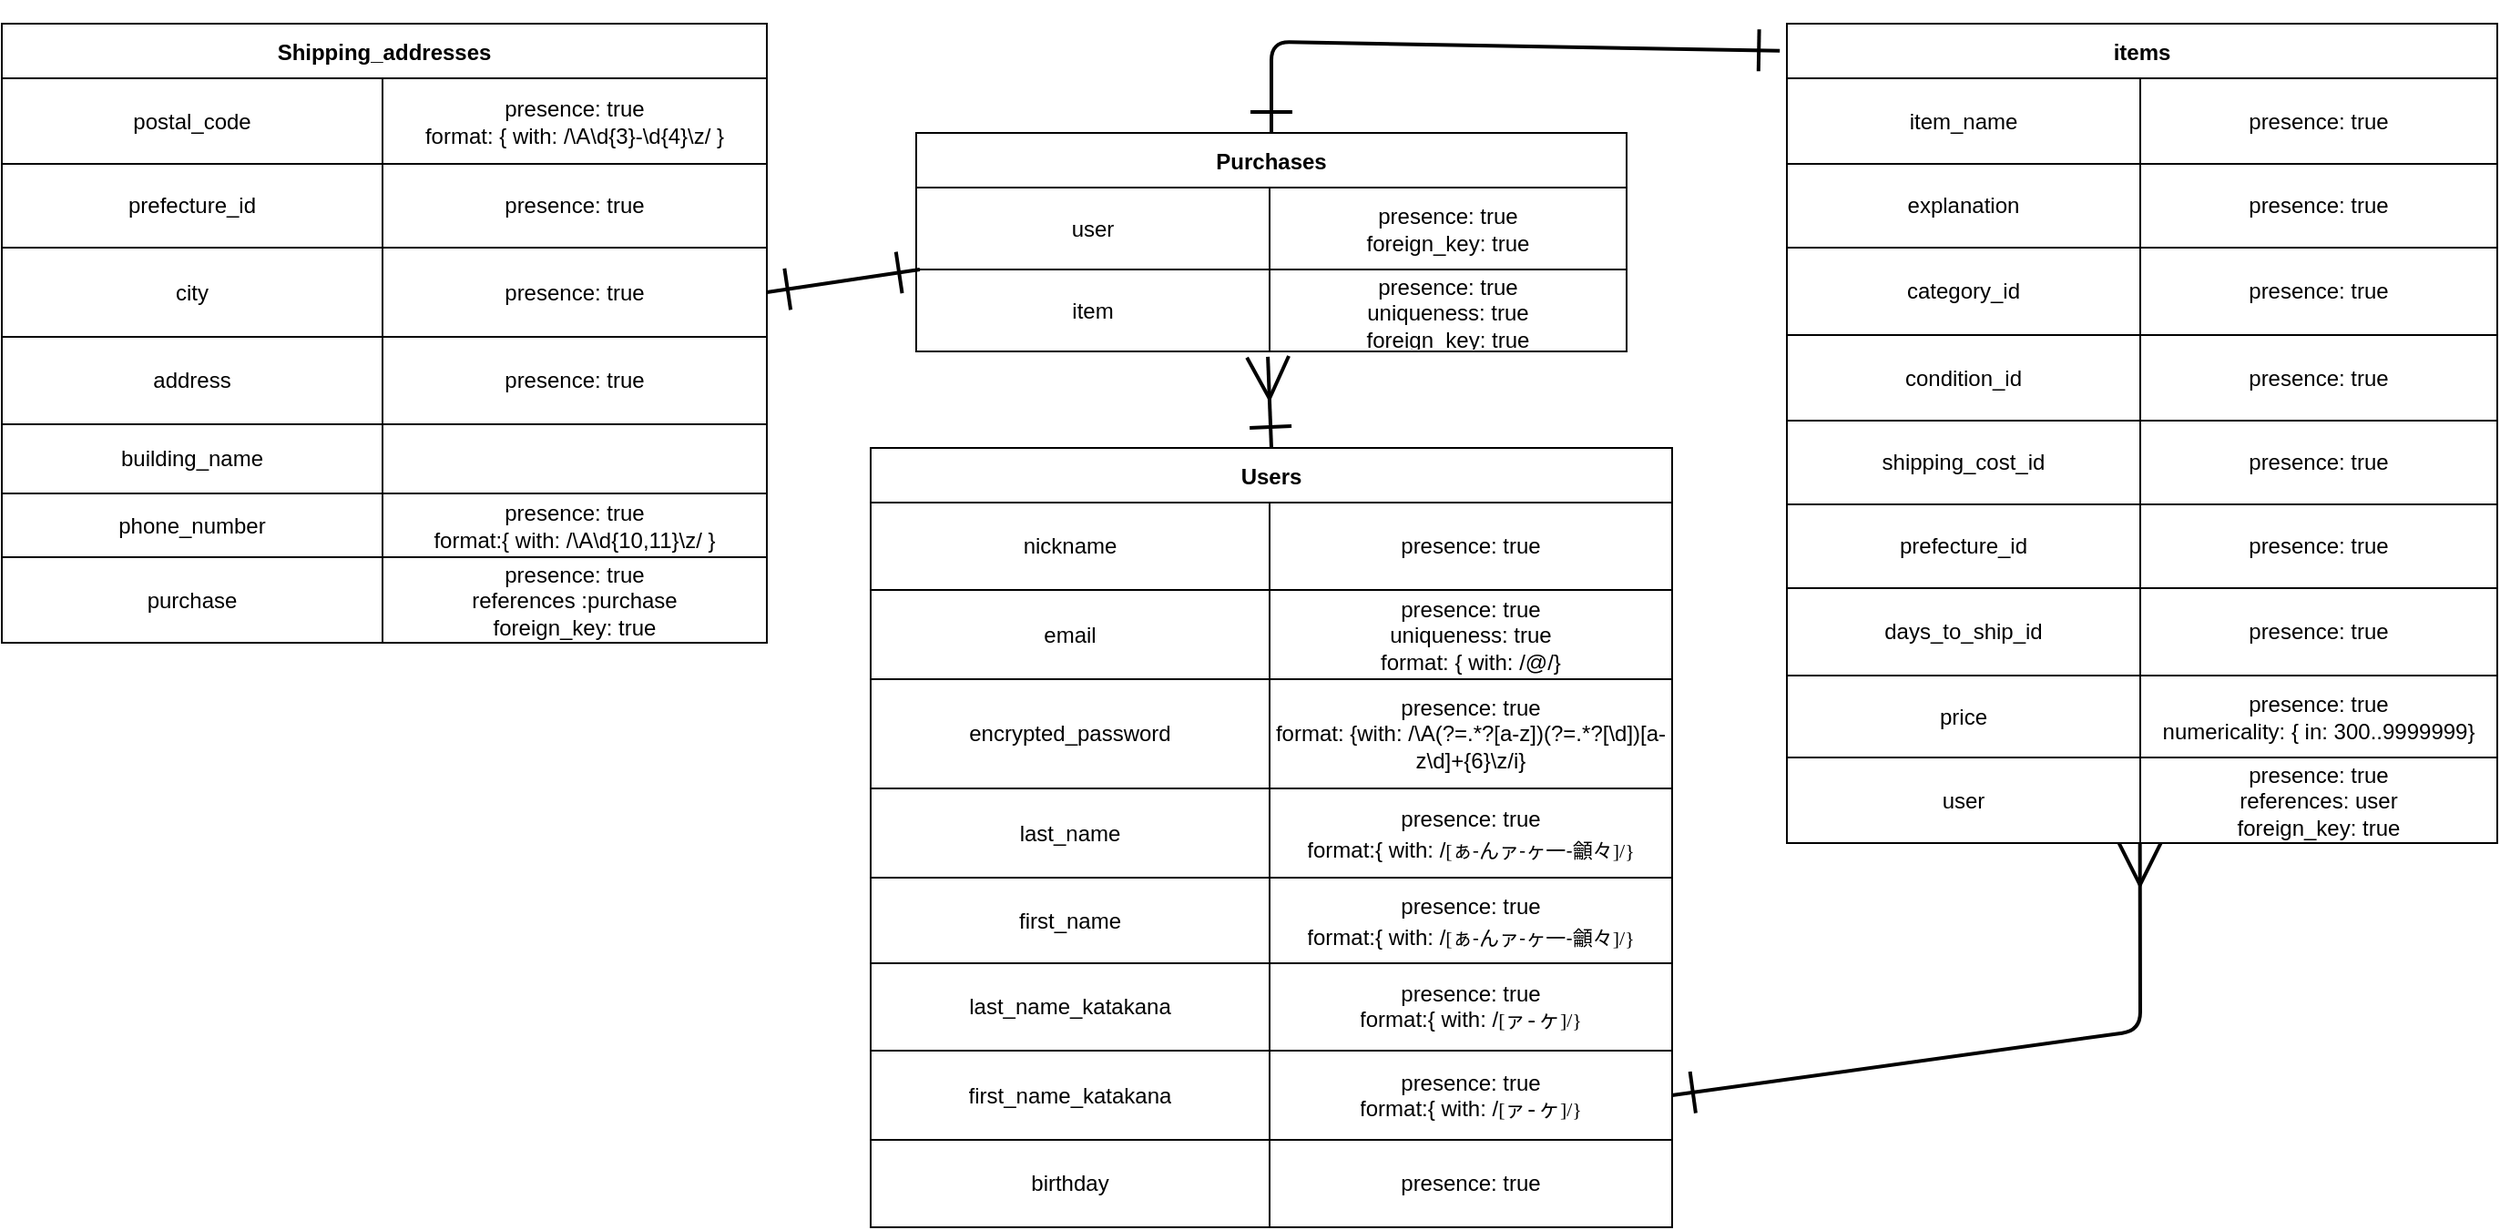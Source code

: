 <mxfile>
    <diagram id="38Q4WbtBEE8uO13b0ask" name="ページ1">
        <mxGraphModel dx="658" dy="1976" grid="1" gridSize="10" guides="1" tooltips="1" connect="1" arrows="1" fold="1" page="1" pageScale="1" pageWidth="827" pageHeight="1169" math="0" shadow="0">
            <root>
                <mxCell id="0"/>
                <mxCell id="1" parent="0"/>
                <mxCell id="216" style="edgeStyle=none;html=1;fontSize=11;fontColor=#000000;endArrow=ERmany;endFill=0;strokeWidth=2;endSize=20;startArrow=ERone;startFill=0;targetPerimeterSpacing=0;sourcePerimeterSpacing=0;startSize=20;entryX=0.497;entryY=1;entryDx=0;entryDy=0;exitX=1;exitY=0.5;exitDx=0;exitDy=0;entryPerimeter=0;" parent="1" source="94" target="142" edge="1">
                    <mxGeometry relative="1" as="geometry">
                        <mxPoint x="610" y="-500" as="sourcePoint"/>
                        <Array as="points">
                            <mxPoint x="1184" y="-457"/>
                        </Array>
                    </mxGeometry>
                </mxCell>
                <mxCell id="67" value="Users" style="shape=table;startSize=30;container=1;collapsible=0;childLayout=tableLayout;fontStyle=1;align=center;pointerEvents=1;" parent="1" vertex="1">
                    <mxGeometry x="487" y="-777" width="440" height="428" as="geometry"/>
                </mxCell>
                <mxCell id="68" value="" style="shape=partialRectangle;html=1;whiteSpace=wrap;collapsible=0;dropTarget=0;pointerEvents=0;fillColor=none;top=0;left=0;bottom=0;right=0;points=[[0,0.5],[1,0.5]];portConstraint=eastwest;" parent="67" vertex="1">
                    <mxGeometry y="30" width="440" height="48" as="geometry"/>
                </mxCell>
                <mxCell id="69" value="&lt;span style=&quot;text-align: left&quot;&gt;nickname&lt;/span&gt;" style="shape=partialRectangle;html=1;whiteSpace=wrap;connectable=0;fillColor=none;top=0;left=0;bottom=0;right=0;overflow=hidden;pointerEvents=1;" parent="68" vertex="1">
                    <mxGeometry width="219" height="48" as="geometry">
                        <mxRectangle width="219" height="48" as="alternateBounds"/>
                    </mxGeometry>
                </mxCell>
                <mxCell id="70" value="presence: true" style="shape=partialRectangle;html=1;whiteSpace=wrap;connectable=0;fillColor=none;top=0;left=0;bottom=0;right=0;overflow=hidden;pointerEvents=1;" parent="68" vertex="1">
                    <mxGeometry x="219" width="221" height="48" as="geometry">
                        <mxRectangle width="221" height="48" as="alternateBounds"/>
                    </mxGeometry>
                </mxCell>
                <mxCell id="72" value="" style="shape=partialRectangle;html=1;whiteSpace=wrap;collapsible=0;dropTarget=0;pointerEvents=0;fillColor=none;top=0;left=0;bottom=0;right=0;points=[[0,0.5],[1,0.5]];portConstraint=eastwest;" parent="67" vertex="1">
                    <mxGeometry y="78" width="440" height="49" as="geometry"/>
                </mxCell>
                <mxCell id="73" value="&lt;div style=&quot;text-align: left&quot;&gt;&lt;span&gt;email&lt;/span&gt;&lt;/div&gt;" style="shape=partialRectangle;html=1;whiteSpace=wrap;connectable=0;fillColor=none;top=0;left=0;bottom=0;right=0;overflow=hidden;pointerEvents=1;" parent="72" vertex="1">
                    <mxGeometry width="219" height="49" as="geometry">
                        <mxRectangle width="219" height="49" as="alternateBounds"/>
                    </mxGeometry>
                </mxCell>
                <mxCell id="74" value="&lt;span&gt;presence: true&lt;br&gt;uniqueness: true&lt;br&gt;format: { with: /@/}&lt;br&gt;&lt;/span&gt;" style="shape=partialRectangle;html=1;whiteSpace=wrap;connectable=0;fillColor=none;top=0;left=0;bottom=0;right=0;overflow=hidden;pointerEvents=1;" parent="72" vertex="1">
                    <mxGeometry x="219" width="221" height="49" as="geometry">
                        <mxRectangle width="221" height="49" as="alternateBounds"/>
                    </mxGeometry>
                </mxCell>
                <mxCell id="76" value="" style="shape=partialRectangle;html=1;whiteSpace=wrap;collapsible=0;dropTarget=0;pointerEvents=0;fillColor=none;top=0;left=0;bottom=0;right=0;points=[[0,0.5],[1,0.5]];portConstraint=eastwest;" parent="67" vertex="1">
                    <mxGeometry y="127" width="440" height="60" as="geometry"/>
                </mxCell>
                <mxCell id="77" value="&lt;span style=&quot;text-align: left&quot;&gt;encrypted_password&lt;br&gt;&lt;/span&gt;" style="shape=partialRectangle;html=1;whiteSpace=wrap;connectable=0;fillColor=none;top=0;left=0;bottom=0;right=0;overflow=hidden;pointerEvents=1;" parent="76" vertex="1">
                    <mxGeometry width="219" height="60" as="geometry">
                        <mxRectangle width="219" height="60" as="alternateBounds"/>
                    </mxGeometry>
                </mxCell>
                <mxCell id="78" value="&lt;span&gt;presence: true&lt;br&gt;format: {with: /\A(?=.*?[a-z])(?=.*?[\d])[a-z\d]+{6}\z/i}&lt;br&gt;&lt;/span&gt;" style="shape=partialRectangle;html=1;whiteSpace=wrap;connectable=0;fillColor=none;top=0;left=0;bottom=0;right=0;overflow=hidden;pointerEvents=1;" parent="76" vertex="1">
                    <mxGeometry x="219" width="221" height="60" as="geometry">
                        <mxRectangle width="221" height="60" as="alternateBounds"/>
                    </mxGeometry>
                </mxCell>
                <mxCell id="85" style="shape=partialRectangle;html=1;whiteSpace=wrap;collapsible=0;dropTarget=0;pointerEvents=0;fillColor=none;top=0;left=0;bottom=0;right=0;points=[[0,0.5],[1,0.5]];portConstraint=eastwest;" parent="67" vertex="1">
                    <mxGeometry y="187" width="440" height="49" as="geometry"/>
                </mxCell>
                <mxCell id="86" value="&lt;span style=&quot;text-align: left&quot;&gt;last_name&lt;/span&gt;" style="shape=partialRectangle;html=1;whiteSpace=wrap;connectable=0;fillColor=none;top=0;left=0;bottom=0;right=0;overflow=hidden;pointerEvents=1;" parent="85" vertex="1">
                    <mxGeometry width="219" height="49" as="geometry">
                        <mxRectangle width="219" height="49" as="alternateBounds"/>
                    </mxGeometry>
                </mxCell>
                <mxCell id="87" value="&lt;span&gt;presence: true&lt;br&gt;format:{ with: /&lt;/span&gt;&lt;font style=&quot;font-size: 11px&quot;&gt;&lt;span style=&quot;font-family: &amp;#34;hiragino sans&amp;#34;&quot;&gt;[ぁ&lt;/span&gt;&lt;span class=&quot;s1&quot; style=&quot;font-stretch: normal ; line-height: normal ; font-family: &amp;#34;helvetica neue&amp;#34;&quot;&gt;-&lt;/span&gt;&lt;span style=&quot;font-family: &amp;#34;hiragino sans&amp;#34;&quot;&gt;んァ&lt;/span&gt;&lt;span class=&quot;s1&quot; style=&quot;font-stretch: normal ; line-height: normal ; font-family: &amp;#34;helvetica neue&amp;#34;&quot;&gt;-&lt;/span&gt;&lt;span style=&quot;font-family: &amp;#34;hiragino sans&amp;#34;&quot;&gt;ヶ一&lt;/span&gt;&lt;span class=&quot;s1&quot; style=&quot;font-stretch: normal ; line-height: normal ; font-family: &amp;#34;helvetica neue&amp;#34;&quot;&gt;-&lt;/span&gt;&lt;span style=&quot;font-family: &amp;#34;hiragino sans&amp;#34;&quot;&gt;龥々]/}&lt;/span&gt;&lt;/font&gt;" style="shape=partialRectangle;html=1;whiteSpace=wrap;connectable=0;fillColor=none;top=0;left=0;bottom=0;right=0;overflow=hidden;pointerEvents=1;" parent="85" vertex="1">
                    <mxGeometry x="219" width="221" height="49" as="geometry">
                        <mxRectangle width="221" height="49" as="alternateBounds"/>
                    </mxGeometry>
                </mxCell>
                <mxCell id="88" style="shape=partialRectangle;html=1;whiteSpace=wrap;collapsible=0;dropTarget=0;pointerEvents=0;fillColor=none;top=0;left=0;bottom=0;right=0;points=[[0,0.5],[1,0.5]];portConstraint=eastwest;" parent="67" vertex="1">
                    <mxGeometry y="236" width="440" height="47" as="geometry"/>
                </mxCell>
                <mxCell id="89" value="&lt;span style=&quot;text-align: left&quot;&gt;first_name&lt;/span&gt;" style="shape=partialRectangle;html=1;whiteSpace=wrap;connectable=0;fillColor=none;top=0;left=0;bottom=0;right=0;overflow=hidden;pointerEvents=1;" parent="88" vertex="1">
                    <mxGeometry width="219" height="47" as="geometry">
                        <mxRectangle width="219" height="47" as="alternateBounds"/>
                    </mxGeometry>
                </mxCell>
                <mxCell id="90" value="presence: true&lt;br&gt;format:{ with: /&lt;font style=&quot;font-size: 11px&quot;&gt;&lt;span style=&quot;font-family: &amp;#34;hiragino sans&amp;#34;&quot;&gt;[ぁ&lt;/span&gt;&lt;span class=&quot;s1&quot; style=&quot;font-stretch: normal ; line-height: normal ; font-family: &amp;#34;helvetica neue&amp;#34;&quot;&gt;-&lt;/span&gt;&lt;span style=&quot;font-family: &amp;#34;hiragino sans&amp;#34;&quot;&gt;んァ&lt;/span&gt;&lt;span class=&quot;s1&quot; style=&quot;font-stretch: normal ; line-height: normal ; font-family: &amp;#34;helvetica neue&amp;#34;&quot;&gt;-&lt;/span&gt;&lt;span style=&quot;font-family: &amp;#34;hiragino sans&amp;#34;&quot;&gt;ヶ一&lt;/span&gt;&lt;span class=&quot;s1&quot; style=&quot;font-stretch: normal ; line-height: normal ; font-family: &amp;#34;helvetica neue&amp;#34;&quot;&gt;-&lt;/span&gt;&lt;span style=&quot;font-family: &amp;#34;hiragino sans&amp;#34;&quot;&gt;龥々]/}&lt;/span&gt;&lt;/font&gt;" style="shape=partialRectangle;html=1;whiteSpace=wrap;connectable=0;fillColor=none;top=0;left=0;bottom=0;right=0;overflow=hidden;pointerEvents=1;" parent="88" vertex="1">
                    <mxGeometry x="219" width="221" height="47" as="geometry">
                        <mxRectangle width="221" height="47" as="alternateBounds"/>
                    </mxGeometry>
                </mxCell>
                <mxCell id="91" style="shape=partialRectangle;html=1;whiteSpace=wrap;collapsible=0;dropTarget=0;pointerEvents=0;fillColor=none;top=0;left=0;bottom=0;right=0;points=[[0,0.5],[1,0.5]];portConstraint=eastwest;" parent="67" vertex="1">
                    <mxGeometry y="283" width="440" height="48" as="geometry"/>
                </mxCell>
                <mxCell id="92" value="&lt;span style=&quot;text-align: left&quot;&gt;last_name_katakana&lt;/span&gt;" style="shape=partialRectangle;html=1;whiteSpace=wrap;connectable=0;fillColor=none;top=0;left=0;bottom=0;right=0;overflow=hidden;pointerEvents=1;" parent="91" vertex="1">
                    <mxGeometry width="219" height="48" as="geometry">
                        <mxRectangle width="219" height="48" as="alternateBounds"/>
                    </mxGeometry>
                </mxCell>
                <mxCell id="93" value="presence: true&lt;br&gt;format:{ with: /&lt;font style=&quot;font-size: 11px&quot;&gt;&lt;span style=&quot;font-family: &amp;#34;hiragino sans&amp;#34;&quot;&gt;[ァ&lt;/span&gt;&lt;span style=&quot;background-color: rgb(255 , 255 , 255) ; font-family: &amp;#34;menlo&amp;#34; , &amp;#34;monaco&amp;#34; , &amp;#34;courier new&amp;#34; , monospace ; font-size: 12px&quot;&gt;-ヶ&lt;/span&gt;&lt;/font&gt;&lt;span style=&quot;font-family: &amp;#34;hiragino sans&amp;#34; ; font-size: 11px&quot;&gt;]/}&lt;/span&gt;" style="shape=partialRectangle;html=1;whiteSpace=wrap;connectable=0;fillColor=none;top=0;left=0;bottom=0;right=0;overflow=hidden;pointerEvents=1;" parent="91" vertex="1">
                    <mxGeometry x="219" width="221" height="48" as="geometry">
                        <mxRectangle width="221" height="48" as="alternateBounds"/>
                    </mxGeometry>
                </mxCell>
                <mxCell id="94" style="shape=partialRectangle;html=1;whiteSpace=wrap;collapsible=0;dropTarget=0;pointerEvents=0;fillColor=none;top=0;left=0;bottom=0;right=0;points=[[0,0.5],[1,0.5]];portConstraint=eastwest;" parent="67" vertex="1">
                    <mxGeometry y="331" width="440" height="49" as="geometry"/>
                </mxCell>
                <mxCell id="95" value="&lt;span style=&quot;text-align: left&quot;&gt;first_name_katakana&lt;/span&gt;" style="shape=partialRectangle;html=1;whiteSpace=wrap;connectable=0;fillColor=none;top=0;left=0;bottom=0;right=0;overflow=hidden;pointerEvents=1;" parent="94" vertex="1">
                    <mxGeometry width="219" height="49" as="geometry">
                        <mxRectangle width="219" height="49" as="alternateBounds"/>
                    </mxGeometry>
                </mxCell>
                <mxCell id="96" value="presence: true&lt;br&gt;format:{ with: /&lt;font style=&quot;font-size: 11px&quot;&gt;&lt;span style=&quot;font-family: &amp;#34;hiragino sans&amp;#34;&quot;&gt;[ァ&lt;/span&gt;&lt;span style=&quot;background-color: rgb(255 , 255 , 255) ; font-family: &amp;#34;menlo&amp;#34; , &amp;#34;monaco&amp;#34; , &amp;#34;courier new&amp;#34; , monospace ; font-size: 12px&quot;&gt;-ヶ&lt;/span&gt;&lt;/font&gt;&lt;span style=&quot;font-family: &amp;#34;hiragino sans&amp;#34; ; font-size: 11px&quot;&gt;]/}&lt;/span&gt;" style="shape=partialRectangle;html=1;whiteSpace=wrap;connectable=0;fillColor=none;top=0;left=0;bottom=0;right=0;overflow=hidden;pointerEvents=1;" parent="94" vertex="1">
                    <mxGeometry x="219" width="221" height="49" as="geometry">
                        <mxRectangle width="221" height="49" as="alternateBounds"/>
                    </mxGeometry>
                </mxCell>
                <mxCell id="97" style="shape=partialRectangle;html=1;whiteSpace=wrap;collapsible=0;dropTarget=0;pointerEvents=0;fillColor=none;top=0;left=0;bottom=0;right=0;points=[[0,0.5],[1,0.5]];portConstraint=eastwest;" parent="67" vertex="1">
                    <mxGeometry y="380" width="440" height="48" as="geometry"/>
                </mxCell>
                <mxCell id="98" value="&lt;span style=&quot;text-align: left&quot;&gt;birthday&lt;/span&gt;" style="shape=partialRectangle;html=1;whiteSpace=wrap;connectable=0;fillColor=none;top=0;left=0;bottom=0;right=0;overflow=hidden;pointerEvents=1;" parent="97" vertex="1">
                    <mxGeometry width="219" height="48" as="geometry">
                        <mxRectangle width="219" height="48" as="alternateBounds"/>
                    </mxGeometry>
                </mxCell>
                <mxCell id="99" value="&lt;span&gt;presence: true&lt;/span&gt;" style="shape=partialRectangle;html=1;whiteSpace=wrap;connectable=0;fillColor=none;top=0;left=0;bottom=0;right=0;overflow=hidden;pointerEvents=1;" parent="97" vertex="1">
                    <mxGeometry x="219" width="221" height="48" as="geometry">
                        <mxRectangle width="221" height="48" as="alternateBounds"/>
                    </mxGeometry>
                </mxCell>
                <mxCell id="114" value="items" style="shape=table;startSize=30;container=1;collapsible=0;childLayout=tableLayout;fontStyle=1;align=center;pointerEvents=1;" parent="1" vertex="1">
                    <mxGeometry x="990" y="-1010" width="390" height="450" as="geometry"/>
                </mxCell>
                <mxCell id="115" value="" style="shape=partialRectangle;html=1;whiteSpace=wrap;collapsible=0;dropTarget=0;pointerEvents=0;fillColor=none;top=0;left=0;bottom=0;right=0;points=[[0,0.5],[1,0.5]];portConstraint=eastwest;" parent="114" vertex="1">
                    <mxGeometry y="30" width="390" height="47" as="geometry"/>
                </mxCell>
                <mxCell id="116" value="&lt;span style=&quot;text-align: left&quot;&gt;item_name&lt;/span&gt;" style="shape=partialRectangle;html=1;whiteSpace=wrap;connectable=0;fillColor=none;top=0;left=0;bottom=0;right=0;overflow=hidden;pointerEvents=1;" parent="115" vertex="1">
                    <mxGeometry width="194" height="47" as="geometry">
                        <mxRectangle width="194" height="47" as="alternateBounds"/>
                    </mxGeometry>
                </mxCell>
                <mxCell id="117" value="presence: true" style="shape=partialRectangle;html=1;whiteSpace=wrap;connectable=0;fillColor=none;top=0;left=0;bottom=0;right=0;overflow=hidden;pointerEvents=1;" parent="115" vertex="1">
                    <mxGeometry x="194" width="196" height="47" as="geometry">
                        <mxRectangle width="196" height="47" as="alternateBounds"/>
                    </mxGeometry>
                </mxCell>
                <mxCell id="118" value="" style="shape=partialRectangle;html=1;whiteSpace=wrap;collapsible=0;dropTarget=0;pointerEvents=0;fillColor=none;top=0;left=0;bottom=0;right=0;points=[[0,0.5],[1,0.5]];portConstraint=eastwest;" parent="114" vertex="1">
                    <mxGeometry y="77" width="390" height="46" as="geometry"/>
                </mxCell>
                <mxCell id="119" value="&lt;span style=&quot;text-align: left&quot;&gt;explanation&lt;/span&gt;" style="shape=partialRectangle;html=1;whiteSpace=wrap;connectable=0;fillColor=none;top=0;left=0;bottom=0;right=0;overflow=hidden;pointerEvents=1;" parent="118" vertex="1">
                    <mxGeometry width="194" height="46" as="geometry">
                        <mxRectangle width="194" height="46" as="alternateBounds"/>
                    </mxGeometry>
                </mxCell>
                <mxCell id="120" value="&lt;span&gt;presence: true&lt;br&gt;&lt;/span&gt;" style="shape=partialRectangle;html=1;whiteSpace=wrap;connectable=0;fillColor=none;top=0;left=0;bottom=0;right=0;overflow=hidden;pointerEvents=1;" parent="118" vertex="1">
                    <mxGeometry x="194" width="196" height="46" as="geometry">
                        <mxRectangle width="196" height="46" as="alternateBounds"/>
                    </mxGeometry>
                </mxCell>
                <mxCell id="121" value="" style="shape=partialRectangle;html=1;whiteSpace=wrap;collapsible=0;dropTarget=0;pointerEvents=0;fillColor=none;top=0;left=0;bottom=0;right=0;points=[[0,0.5],[1,0.5]];portConstraint=eastwest;" parent="114" vertex="1">
                    <mxGeometry y="123" width="390" height="48" as="geometry"/>
                </mxCell>
                <mxCell id="122" value="&lt;span style=&quot;text-align: left&quot;&gt;category_id&lt;/span&gt;" style="shape=partialRectangle;html=1;whiteSpace=wrap;connectable=0;fillColor=none;top=0;left=0;bottom=0;right=0;overflow=hidden;pointerEvents=1;" parent="121" vertex="1">
                    <mxGeometry width="194" height="48" as="geometry">
                        <mxRectangle width="194" height="48" as="alternateBounds"/>
                    </mxGeometry>
                </mxCell>
                <mxCell id="123" value="&lt;span&gt;presence: true&lt;br&gt;&lt;/span&gt;" style="shape=partialRectangle;html=1;whiteSpace=wrap;connectable=0;fillColor=none;top=0;left=0;bottom=0;right=0;overflow=hidden;pointerEvents=1;" parent="121" vertex="1">
                    <mxGeometry x="194" width="196" height="48" as="geometry">
                        <mxRectangle width="196" height="48" as="alternateBounds"/>
                    </mxGeometry>
                </mxCell>
                <mxCell id="124" style="shape=partialRectangle;html=1;whiteSpace=wrap;collapsible=0;dropTarget=0;pointerEvents=0;fillColor=none;top=0;left=0;bottom=0;right=0;points=[[0,0.5],[1,0.5]];portConstraint=eastwest;" parent="114" vertex="1">
                    <mxGeometry y="171" width="390" height="47" as="geometry"/>
                </mxCell>
                <mxCell id="125" value="&lt;span style=&quot;text-align: left&quot;&gt;condition_id&lt;/span&gt;" style="shape=partialRectangle;html=1;whiteSpace=wrap;connectable=0;fillColor=none;top=0;left=0;bottom=0;right=0;overflow=hidden;pointerEvents=1;" parent="124" vertex="1">
                    <mxGeometry width="194" height="47" as="geometry">
                        <mxRectangle width="194" height="47" as="alternateBounds"/>
                    </mxGeometry>
                </mxCell>
                <mxCell id="126" value="presence: true" style="shape=partialRectangle;html=1;whiteSpace=wrap;connectable=0;fillColor=none;top=0;left=0;bottom=0;right=0;overflow=hidden;pointerEvents=1;" parent="124" vertex="1">
                    <mxGeometry x="194" width="196" height="47" as="geometry">
                        <mxRectangle width="196" height="47" as="alternateBounds"/>
                    </mxGeometry>
                </mxCell>
                <mxCell id="127" style="shape=partialRectangle;html=1;whiteSpace=wrap;collapsible=0;dropTarget=0;pointerEvents=0;fillColor=none;top=0;left=0;bottom=0;right=0;points=[[0,0.5],[1,0.5]];portConstraint=eastwest;" parent="114" vertex="1">
                    <mxGeometry y="218" width="390" height="46" as="geometry"/>
                </mxCell>
                <mxCell id="128" value="&lt;span style=&quot;text-align: left&quot;&gt;shipping_cost_id&lt;/span&gt;" style="shape=partialRectangle;html=1;whiteSpace=wrap;connectable=0;fillColor=none;top=0;left=0;bottom=0;right=0;overflow=hidden;pointerEvents=1;" parent="127" vertex="1">
                    <mxGeometry width="194" height="46" as="geometry">
                        <mxRectangle width="194" height="46" as="alternateBounds"/>
                    </mxGeometry>
                </mxCell>
                <mxCell id="129" value="presence: true" style="shape=partialRectangle;html=1;whiteSpace=wrap;connectable=0;fillColor=none;top=0;left=0;bottom=0;right=0;overflow=hidden;pointerEvents=1;" parent="127" vertex="1">
                    <mxGeometry x="194" width="196" height="46" as="geometry">
                        <mxRectangle width="196" height="46" as="alternateBounds"/>
                    </mxGeometry>
                </mxCell>
                <mxCell id="130" style="shape=partialRectangle;html=1;whiteSpace=wrap;collapsible=0;dropTarget=0;pointerEvents=0;fillColor=none;top=0;left=0;bottom=0;right=0;points=[[0,0.5],[1,0.5]];portConstraint=eastwest;" parent="114" vertex="1">
                    <mxGeometry y="264" width="390" height="46" as="geometry"/>
                </mxCell>
                <mxCell id="131" value="&lt;span style=&quot;text-align: left&quot;&gt;prefecture_id&lt;/span&gt;" style="shape=partialRectangle;html=1;whiteSpace=wrap;connectable=0;fillColor=none;top=0;left=0;bottom=0;right=0;overflow=hidden;pointerEvents=1;" parent="130" vertex="1">
                    <mxGeometry width="194" height="46" as="geometry">
                        <mxRectangle width="194" height="46" as="alternateBounds"/>
                    </mxGeometry>
                </mxCell>
                <mxCell id="132" value="presence: true" style="shape=partialRectangle;html=1;whiteSpace=wrap;connectable=0;fillColor=none;top=0;left=0;bottom=0;right=0;overflow=hidden;pointerEvents=1;" parent="130" vertex="1">
                    <mxGeometry x="194" width="196" height="46" as="geometry">
                        <mxRectangle width="196" height="46" as="alternateBounds"/>
                    </mxGeometry>
                </mxCell>
                <mxCell id="133" style="shape=partialRectangle;html=1;whiteSpace=wrap;collapsible=0;dropTarget=0;pointerEvents=0;fillColor=none;top=0;left=0;bottom=0;right=0;points=[[0,0.5],[1,0.5]];portConstraint=eastwest;" parent="114" vertex="1">
                    <mxGeometry y="310" width="390" height="48" as="geometry"/>
                </mxCell>
                <mxCell id="134" value="&lt;span style=&quot;text-align: left&quot;&gt;days_to_ship_id&lt;/span&gt;" style="shape=partialRectangle;html=1;whiteSpace=wrap;connectable=0;fillColor=none;top=0;left=0;bottom=0;right=0;overflow=hidden;pointerEvents=1;" parent="133" vertex="1">
                    <mxGeometry width="194" height="48" as="geometry">
                        <mxRectangle width="194" height="48" as="alternateBounds"/>
                    </mxGeometry>
                </mxCell>
                <mxCell id="135" value="presence: true" style="shape=partialRectangle;html=1;whiteSpace=wrap;connectable=0;fillColor=none;top=0;left=0;bottom=0;right=0;overflow=hidden;pointerEvents=1;" parent="133" vertex="1">
                    <mxGeometry x="194" width="196" height="48" as="geometry">
                        <mxRectangle width="196" height="48" as="alternateBounds"/>
                    </mxGeometry>
                </mxCell>
                <mxCell id="136" style="shape=partialRectangle;html=1;whiteSpace=wrap;collapsible=0;dropTarget=0;pointerEvents=0;fillColor=none;top=0;left=0;bottom=0;right=0;points=[[0,0.5],[1,0.5]];portConstraint=eastwest;" parent="114" vertex="1">
                    <mxGeometry y="358" width="390" height="45" as="geometry"/>
                </mxCell>
                <mxCell id="137" value="&lt;span style=&quot;text-align: left&quot;&gt;price&lt;/span&gt;" style="shape=partialRectangle;html=1;whiteSpace=wrap;connectable=0;fillColor=none;top=0;left=0;bottom=0;right=0;overflow=hidden;pointerEvents=1;" parent="136" vertex="1">
                    <mxGeometry width="194" height="45" as="geometry">
                        <mxRectangle width="194" height="45" as="alternateBounds"/>
                    </mxGeometry>
                </mxCell>
                <mxCell id="138" value="&lt;span&gt;presence: true&lt;br&gt;numericality: { in: 300..9999999}&lt;br&gt;&lt;/span&gt;" style="shape=partialRectangle;html=1;whiteSpace=wrap;connectable=0;fillColor=none;top=0;left=0;bottom=0;right=0;overflow=hidden;pointerEvents=1;" parent="136" vertex="1">
                    <mxGeometry x="194" width="196" height="45" as="geometry">
                        <mxRectangle width="196" height="45" as="alternateBounds"/>
                    </mxGeometry>
                </mxCell>
                <mxCell id="142" style="shape=partialRectangle;html=1;whiteSpace=wrap;collapsible=0;dropTarget=0;pointerEvents=0;fillColor=none;top=0;left=0;bottom=0;right=0;points=[[0,0.5],[1,0.5]];portConstraint=eastwest;" parent="114" vertex="1">
                    <mxGeometry y="403" width="390" height="47" as="geometry"/>
                </mxCell>
                <mxCell id="143" value="&lt;span style=&quot;text-align: left&quot;&gt;user&lt;/span&gt;" style="shape=partialRectangle;html=1;whiteSpace=wrap;connectable=0;fillColor=none;top=0;left=0;bottom=0;right=0;overflow=hidden;pointerEvents=1;" parent="142" vertex="1">
                    <mxGeometry width="194" height="47" as="geometry">
                        <mxRectangle width="194" height="47" as="alternateBounds"/>
                    </mxGeometry>
                </mxCell>
                <mxCell id="144" value="presence: true&lt;br&gt;references: user&lt;br&gt;foreign_key: true" style="shape=partialRectangle;html=1;whiteSpace=wrap;connectable=0;fillColor=none;top=0;left=0;bottom=0;right=0;overflow=hidden;pointerEvents=1;" parent="142" vertex="1">
                    <mxGeometry x="194" width="196" height="47" as="geometry">
                        <mxRectangle width="196" height="47" as="alternateBounds"/>
                    </mxGeometry>
                </mxCell>
                <mxCell id="145" value="Purchases" style="shape=table;startSize=30;container=1;collapsible=0;childLayout=tableLayout;fontStyle=1;align=center;pointerEvents=1;" parent="1" vertex="1">
                    <mxGeometry x="512" y="-950" width="390" height="120" as="geometry"/>
                </mxCell>
                <mxCell id="146" value="" style="shape=partialRectangle;html=1;whiteSpace=wrap;collapsible=0;dropTarget=0;pointerEvents=0;fillColor=none;top=0;left=0;bottom=0;right=0;points=[[0,0.5],[1,0.5]];portConstraint=eastwest;" parent="145" vertex="1">
                    <mxGeometry y="30" width="390" height="45" as="geometry"/>
                </mxCell>
                <mxCell id="147" value="&lt;span style=&quot;text-align: left&quot;&gt;user&lt;/span&gt;" style="shape=partialRectangle;html=1;whiteSpace=wrap;connectable=0;fillColor=none;top=0;left=0;bottom=0;right=0;overflow=hidden;pointerEvents=1;" parent="146" vertex="1">
                    <mxGeometry width="194" height="45" as="geometry">
                        <mxRectangle width="194" height="45" as="alternateBounds"/>
                    </mxGeometry>
                </mxCell>
                <mxCell id="148" value="presence: true&lt;br&gt;foreign_key: true" style="shape=partialRectangle;html=1;whiteSpace=wrap;connectable=0;fillColor=none;top=0;left=0;bottom=0;right=0;overflow=hidden;pointerEvents=1;" parent="146" vertex="1">
                    <mxGeometry x="194" width="196" height="45" as="geometry">
                        <mxRectangle width="196" height="45" as="alternateBounds"/>
                    </mxGeometry>
                </mxCell>
                <mxCell id="149" value="" style="shape=partialRectangle;html=1;whiteSpace=wrap;collapsible=0;dropTarget=0;pointerEvents=0;fillColor=none;top=0;left=0;bottom=0;right=0;points=[[0,0.5],[1,0.5]];portConstraint=eastwest;" parent="145" vertex="1">
                    <mxGeometry y="75" width="390" height="45" as="geometry"/>
                </mxCell>
                <mxCell id="150" value="&lt;span style=&quot;text-align: left&quot;&gt;item&lt;/span&gt;" style="shape=partialRectangle;html=1;whiteSpace=wrap;connectable=0;fillColor=none;top=0;left=0;bottom=0;right=0;overflow=hidden;pointerEvents=1;" parent="149" vertex="1">
                    <mxGeometry width="194" height="45" as="geometry">
                        <mxRectangle width="194" height="45" as="alternateBounds"/>
                    </mxGeometry>
                </mxCell>
                <mxCell id="151" value="&lt;span&gt;presence: true&lt;br&gt;uniqueness: true&lt;br&gt;foreign_key: true&lt;br&gt;&lt;/span&gt;" style="shape=partialRectangle;html=1;whiteSpace=wrap;connectable=0;fillColor=none;top=0;left=0;bottom=0;right=0;overflow=hidden;pointerEvents=1;" parent="149" vertex="1">
                    <mxGeometry x="194" width="196" height="45" as="geometry">
                        <mxRectangle width="196" height="45" as="alternateBounds"/>
                    </mxGeometry>
                </mxCell>
                <mxCell id="171" value="Shipping_addresses" style="shape=table;startSize=30;container=1;collapsible=0;childLayout=tableLayout;fontStyle=1;align=center;pointerEvents=1;" parent="1" vertex="1">
                    <mxGeometry x="10" y="-1010" width="420" height="340" as="geometry"/>
                </mxCell>
                <mxCell id="172" value="" style="shape=partialRectangle;html=1;whiteSpace=wrap;collapsible=0;dropTarget=0;pointerEvents=0;fillColor=none;top=0;left=0;bottom=0;right=0;points=[[0,0.5],[1,0.5]];portConstraint=eastwest;" parent="171" vertex="1">
                    <mxGeometry y="30" width="420" height="47" as="geometry"/>
                </mxCell>
                <mxCell id="173" value="&lt;span style=&quot;text-align: left&quot;&gt;postal_code&lt;/span&gt;" style="shape=partialRectangle;html=1;whiteSpace=wrap;connectable=0;fillColor=none;top=0;left=0;bottom=0;right=0;overflow=hidden;pointerEvents=1;" parent="172" vertex="1">
                    <mxGeometry width="209" height="47" as="geometry">
                        <mxRectangle width="209" height="47" as="alternateBounds"/>
                    </mxGeometry>
                </mxCell>
                <mxCell id="174" value="presence: true&lt;br&gt;format: { with: /\A\d{3}-\d{4}\z/ }" style="shape=partialRectangle;html=1;whiteSpace=wrap;connectable=0;fillColor=none;top=0;left=0;bottom=0;right=0;overflow=hidden;pointerEvents=1;" parent="172" vertex="1">
                    <mxGeometry x="209" width="211" height="47" as="geometry">
                        <mxRectangle width="211" height="47" as="alternateBounds"/>
                    </mxGeometry>
                </mxCell>
                <mxCell id="175" value="" style="shape=partialRectangle;html=1;whiteSpace=wrap;collapsible=0;dropTarget=0;pointerEvents=0;fillColor=none;top=0;left=0;bottom=0;right=0;points=[[0,0.5],[1,0.5]];portConstraint=eastwest;" parent="171" vertex="1">
                    <mxGeometry y="77" width="420" height="46" as="geometry"/>
                </mxCell>
                <mxCell id="176" value="&lt;span style=&quot;text-align: left&quot;&gt;prefecture_id&lt;/span&gt;" style="shape=partialRectangle;html=1;whiteSpace=wrap;connectable=0;fillColor=none;top=0;left=0;bottom=0;right=0;overflow=hidden;pointerEvents=1;" parent="175" vertex="1">
                    <mxGeometry width="209" height="46" as="geometry">
                        <mxRectangle width="209" height="46" as="alternateBounds"/>
                    </mxGeometry>
                </mxCell>
                <mxCell id="177" value="&lt;span&gt;presence: true&lt;br&gt;&lt;/span&gt;" style="shape=partialRectangle;html=1;whiteSpace=wrap;connectable=0;fillColor=none;top=0;left=0;bottom=0;right=0;overflow=hidden;pointerEvents=1;" parent="175" vertex="1">
                    <mxGeometry x="209" width="211" height="46" as="geometry">
                        <mxRectangle width="211" height="46" as="alternateBounds"/>
                    </mxGeometry>
                </mxCell>
                <mxCell id="178" value="" style="shape=partialRectangle;html=1;whiteSpace=wrap;collapsible=0;dropTarget=0;pointerEvents=0;fillColor=none;top=0;left=0;bottom=0;right=0;points=[[0,0.5],[1,0.5]];portConstraint=eastwest;" parent="171" vertex="1">
                    <mxGeometry y="123" width="420" height="49" as="geometry"/>
                </mxCell>
                <mxCell id="179" value="&lt;span style=&quot;text-align: left&quot;&gt;city&lt;/span&gt;" style="shape=partialRectangle;html=1;whiteSpace=wrap;connectable=0;fillColor=none;top=0;left=0;bottom=0;right=0;overflow=hidden;pointerEvents=1;" parent="178" vertex="1">
                    <mxGeometry width="209" height="49" as="geometry">
                        <mxRectangle width="209" height="49" as="alternateBounds"/>
                    </mxGeometry>
                </mxCell>
                <mxCell id="180" value="&lt;span&gt;presence: true&lt;br&gt;&lt;/span&gt;" style="shape=partialRectangle;html=1;whiteSpace=wrap;connectable=0;fillColor=none;top=0;left=0;bottom=0;right=0;overflow=hidden;pointerEvents=1;" parent="178" vertex="1">
                    <mxGeometry x="209" width="211" height="49" as="geometry">
                        <mxRectangle width="211" height="49" as="alternateBounds"/>
                    </mxGeometry>
                </mxCell>
                <mxCell id="181" style="shape=partialRectangle;html=1;whiteSpace=wrap;collapsible=0;dropTarget=0;pointerEvents=0;fillColor=none;top=0;left=0;bottom=0;right=0;points=[[0,0.5],[1,0.5]];portConstraint=eastwest;" parent="171" vertex="1">
                    <mxGeometry y="172" width="420" height="48" as="geometry"/>
                </mxCell>
                <mxCell id="182" value="&lt;span style=&quot;text-align: left&quot;&gt;address&lt;/span&gt;" style="shape=partialRectangle;html=1;whiteSpace=wrap;connectable=0;fillColor=none;top=0;left=0;bottom=0;right=0;overflow=hidden;pointerEvents=1;" parent="181" vertex="1">
                    <mxGeometry width="209" height="48" as="geometry">
                        <mxRectangle width="209" height="48" as="alternateBounds"/>
                    </mxGeometry>
                </mxCell>
                <mxCell id="183" value="presence: true" style="shape=partialRectangle;html=1;whiteSpace=wrap;connectable=0;fillColor=none;top=0;left=0;bottom=0;right=0;overflow=hidden;pointerEvents=1;" parent="181" vertex="1">
                    <mxGeometry x="209" width="211" height="48" as="geometry">
                        <mxRectangle width="211" height="48" as="alternateBounds"/>
                    </mxGeometry>
                </mxCell>
                <mxCell id="184" style="shape=partialRectangle;html=1;whiteSpace=wrap;collapsible=0;dropTarget=0;pointerEvents=0;fillColor=none;top=0;left=0;bottom=0;right=0;points=[[0,0.5],[1,0.5]];portConstraint=eastwest;" parent="171" vertex="1">
                    <mxGeometry y="220" width="420" height="38" as="geometry"/>
                </mxCell>
                <mxCell id="185" value="&lt;span style=&quot;text-align: left&quot;&gt;building_name&lt;/span&gt;" style="shape=partialRectangle;html=1;whiteSpace=wrap;connectable=0;fillColor=none;top=0;left=0;bottom=0;right=0;overflow=hidden;pointerEvents=1;" parent="184" vertex="1">
                    <mxGeometry width="209" height="38" as="geometry">
                        <mxRectangle width="209" height="38" as="alternateBounds"/>
                    </mxGeometry>
                </mxCell>
                <mxCell id="186" value="" style="shape=partialRectangle;html=1;whiteSpace=wrap;connectable=0;fillColor=none;top=0;left=0;bottom=0;right=0;overflow=hidden;pointerEvents=1;" parent="184" vertex="1">
                    <mxGeometry x="209" width="211" height="38" as="geometry">
                        <mxRectangle width="211" height="38" as="alternateBounds"/>
                    </mxGeometry>
                </mxCell>
                <mxCell id="197" style="shape=partialRectangle;html=1;whiteSpace=wrap;collapsible=0;dropTarget=0;pointerEvents=0;fillColor=none;top=0;left=0;bottom=0;right=0;points=[[0,0.5],[1,0.5]];portConstraint=eastwest;" parent="171" vertex="1">
                    <mxGeometry y="258" width="420" height="35" as="geometry"/>
                </mxCell>
                <mxCell id="198" value="phone_number" style="shape=partialRectangle;html=1;whiteSpace=wrap;connectable=0;fillColor=none;top=0;left=0;bottom=0;right=0;overflow=hidden;pointerEvents=1;" parent="197" vertex="1">
                    <mxGeometry width="209" height="35" as="geometry">
                        <mxRectangle width="209" height="35" as="alternateBounds"/>
                    </mxGeometry>
                </mxCell>
                <mxCell id="199" value="presence: true&lt;br&gt;format:{ with: /\A\d{10,11}\z/ }" style="shape=partialRectangle;html=1;whiteSpace=wrap;connectable=0;fillColor=none;top=0;left=0;bottom=0;right=0;overflow=hidden;pointerEvents=1;" parent="197" vertex="1">
                    <mxGeometry x="209" width="211" height="35" as="geometry">
                        <mxRectangle width="211" height="35" as="alternateBounds"/>
                    </mxGeometry>
                </mxCell>
                <mxCell id="218" style="shape=partialRectangle;html=1;whiteSpace=wrap;collapsible=0;dropTarget=0;pointerEvents=0;fillColor=none;top=0;left=0;bottom=0;right=0;points=[[0,0.5],[1,0.5]];portConstraint=eastwest;" parent="171" vertex="1">
                    <mxGeometry y="293" width="420" height="47" as="geometry"/>
                </mxCell>
                <mxCell id="219" value="purchase" style="shape=partialRectangle;html=1;whiteSpace=wrap;connectable=0;fillColor=none;top=0;left=0;bottom=0;right=0;overflow=hidden;pointerEvents=1;" parent="218" vertex="1">
                    <mxGeometry width="209" height="47" as="geometry">
                        <mxRectangle width="209" height="47" as="alternateBounds"/>
                    </mxGeometry>
                </mxCell>
                <mxCell id="220" value="presence: true&lt;br&gt;references :purchase&lt;br&gt;foreign_key: true" style="shape=partialRectangle;html=1;whiteSpace=wrap;connectable=0;fillColor=none;top=0;left=0;bottom=0;right=0;overflow=hidden;pointerEvents=1;" parent="218" vertex="1">
                    <mxGeometry x="209" width="211" height="47" as="geometry">
                        <mxRectangle width="211" height="47" as="alternateBounds"/>
                    </mxGeometry>
                </mxCell>
                <mxCell id="217" style="edgeStyle=none;html=1;fontSize=11;fontColor=#000000;endArrow=ERmany;endFill=0;strokeWidth=2;endSize=20;startArrow=ERone;startFill=0;targetPerimeterSpacing=0;sourcePerimeterSpacing=0;startSize=20;entryX=0.495;entryY=1.065;entryDx=0;entryDy=0;entryPerimeter=0;exitX=0.5;exitY=0;exitDx=0;exitDy=0;" parent="1" source="67" target="149" edge="1">
                    <mxGeometry relative="1" as="geometry">
                        <mxPoint x="638" y="-719" as="sourcePoint"/>
                        <mxPoint x="710" y="-301.774" as="targetPoint"/>
                    </mxGeometry>
                </mxCell>
                <mxCell id="221" style="edgeStyle=none;html=1;fontSize=11;fontColor=#000000;endArrow=ERone;endFill=0;strokeWidth=2;endSize=20;startArrow=ERone;startFill=0;targetPerimeterSpacing=0;sourcePerimeterSpacing=0;startSize=20;entryX=1;entryY=0.5;entryDx=0;entryDy=0;exitX=0.005;exitY=1;exitDx=0;exitDy=0;exitPerimeter=0;" parent="1" source="146" target="178" edge="1">
                    <mxGeometry relative="1" as="geometry">
                        <mxPoint x="447" y="-894.5" as="sourcePoint"/>
                        <mxPoint x="14.94" y="-889.989" as="targetPoint"/>
                    </mxGeometry>
                </mxCell>
                <mxCell id="222" style="html=1;fontSize=11;fontColor=#000000;endArrow=ERone;endFill=0;strokeWidth=2;endSize=20;startArrow=ERone;startFill=0;targetPerimeterSpacing=0;sourcePerimeterSpacing=0;startSize=20;exitX=0.5;exitY=0;exitDx=0;exitDy=0;entryX=-0.01;entryY=0.033;entryDx=0;entryDy=0;entryPerimeter=0;" parent="1" source="145" target="114" edge="1">
                    <mxGeometry relative="1" as="geometry">
                        <mxPoint x="730" y="-810" as="sourcePoint"/>
                        <mxPoint x="990" y="-980" as="targetPoint"/>
                        <Array as="points">
                            <mxPoint x="707" y="-1000"/>
                        </Array>
                    </mxGeometry>
                </mxCell>
            </root>
        </mxGraphModel>
    </diagram>
</mxfile>